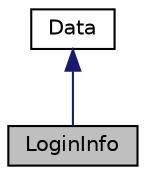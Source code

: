 digraph "LoginInfo"
{
 // LATEX_PDF_SIZE
  edge [fontname="Helvetica",fontsize="10",labelfontname="Helvetica",labelfontsize="10"];
  node [fontname="Helvetica",fontsize="10",shape=record];
  Node1 [label="LoginInfo",height=0.2,width=0.4,color="black", fillcolor="grey75", style="filled", fontcolor="black",tooltip="User information handling."];
  Node2 -> Node1 [dir="back",color="midnightblue",fontsize="10",style="solid"];
  Node2 [label="Data",height=0.2,width=0.4,color="black", fillcolor="white", style="filled",URL="$classData.html",tooltip="Data object interface."];
}
